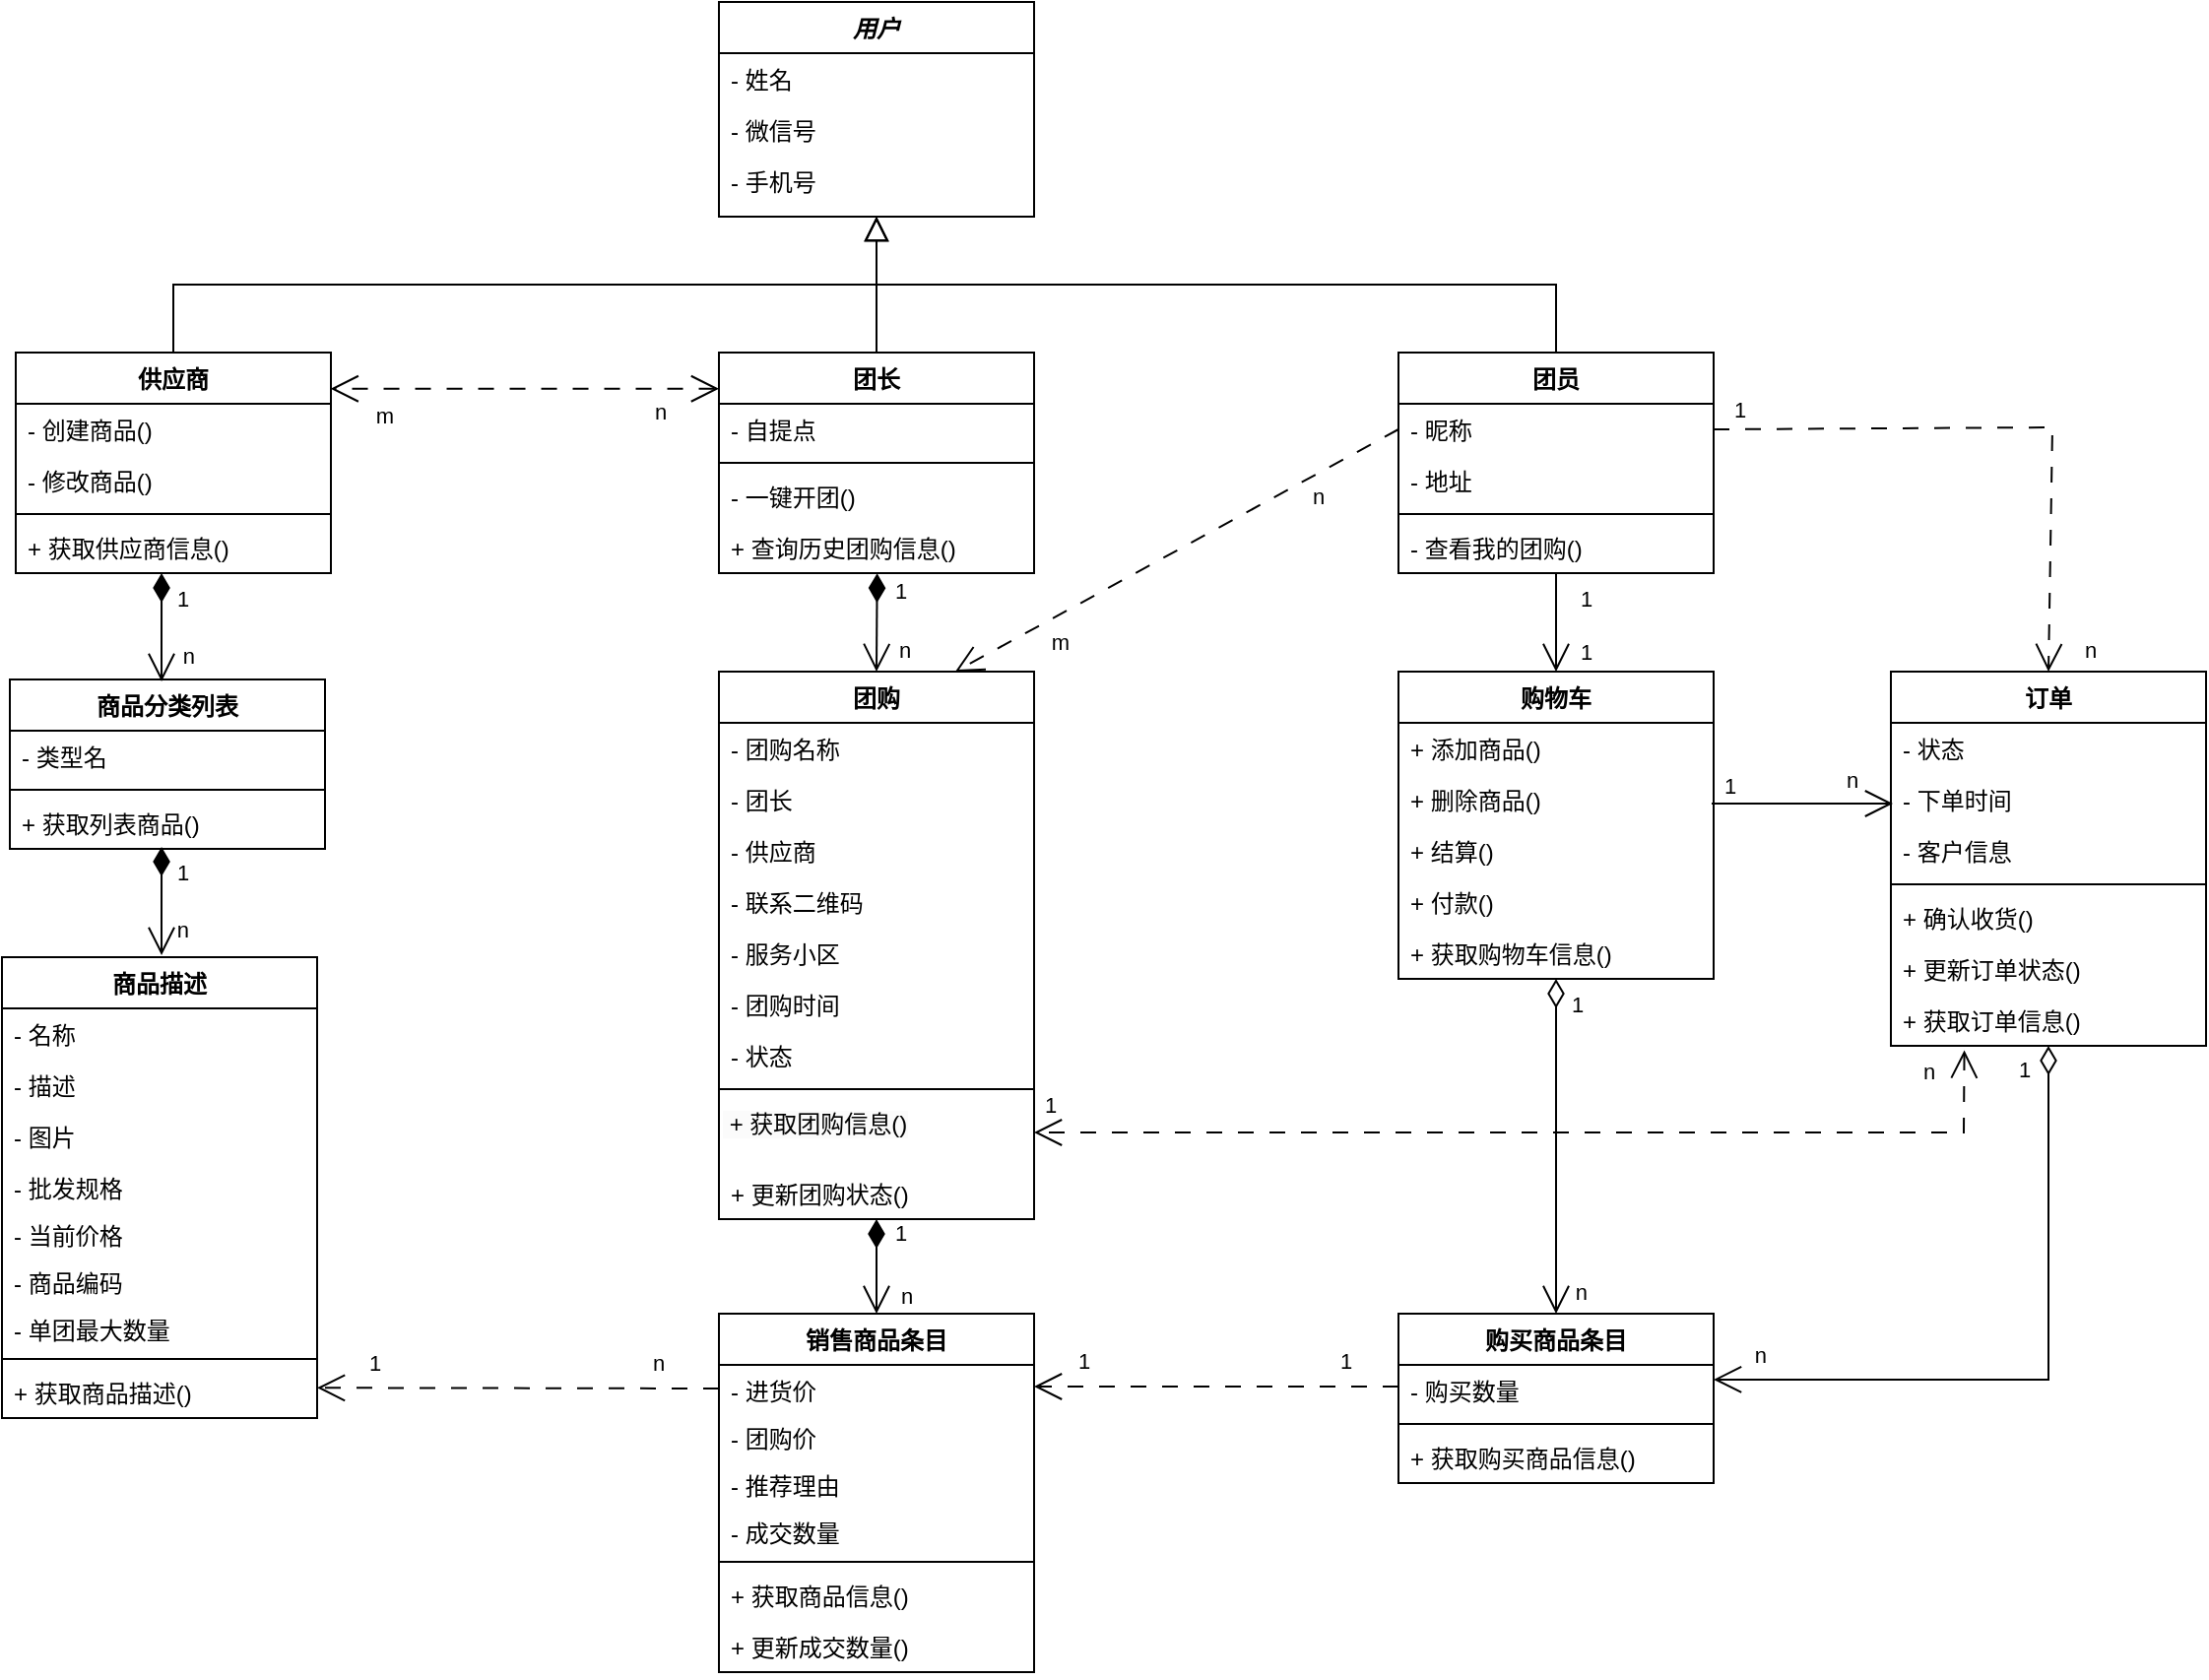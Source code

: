 <mxfile version="22.1.11" type="github">
  <diagram id="C5RBs43oDa-KdzZeNtuy" name="Page-1">
    <mxGraphModel dx="1398" dy="791" grid="0" gridSize="10" guides="1" tooltips="1" connect="1" arrows="1" fold="1" page="1" pageScale="1" pageWidth="1169" pageHeight="827" math="0" shadow="0">
      <root>
        <mxCell id="WIyWlLk6GJQsqaUBKTNV-0" />
        <mxCell id="WIyWlLk6GJQsqaUBKTNV-1" parent="WIyWlLk6GJQsqaUBKTNV-0" />
        <mxCell id="zkfFHV4jXpPFQw0GAbJ--0" value="用户" style="swimlane;fontStyle=3;align=center;verticalAlign=top;childLayout=stackLayout;horizontal=1;startSize=26;horizontalStack=0;resizeParent=1;resizeLast=0;collapsible=1;marginBottom=0;rounded=0;shadow=0;strokeWidth=1;" parent="WIyWlLk6GJQsqaUBKTNV-1" vertex="1">
          <mxGeometry x="389" y="3" width="160" height="109" as="geometry">
            <mxRectangle x="230" y="140" width="160" height="26" as="alternateBounds" />
          </mxGeometry>
        </mxCell>
        <mxCell id="ZqG9_hdLn2oX1TLIo7fi-7" value="- 姓名" style="text;strokeColor=none;fillColor=none;align=left;verticalAlign=top;spacingLeft=4;spacingRight=4;overflow=hidden;rotatable=0;points=[[0,0.5],[1,0.5]];portConstraint=eastwest;whiteSpace=wrap;html=1;" parent="zkfFHV4jXpPFQw0GAbJ--0" vertex="1">
          <mxGeometry y="26" width="160" height="26" as="geometry" />
        </mxCell>
        <mxCell id="ZqG9_hdLn2oX1TLIo7fi-8" value="- 微信号" style="text;strokeColor=none;fillColor=none;align=left;verticalAlign=top;spacingLeft=4;spacingRight=4;overflow=hidden;rotatable=0;points=[[0,0.5],[1,0.5]];portConstraint=eastwest;whiteSpace=wrap;html=1;" parent="zkfFHV4jXpPFQw0GAbJ--0" vertex="1">
          <mxGeometry y="52" width="160" height="26" as="geometry" />
        </mxCell>
        <mxCell id="ZqG9_hdLn2oX1TLIo7fi-10" value="- 手机号" style="text;strokeColor=none;fillColor=none;align=left;verticalAlign=top;spacingLeft=4;spacingRight=4;overflow=hidden;rotatable=0;points=[[0,0.5],[1,0.5]];portConstraint=eastwest;whiteSpace=wrap;html=1;" parent="zkfFHV4jXpPFQw0GAbJ--0" vertex="1">
          <mxGeometry y="78" width="160" height="26" as="geometry" />
        </mxCell>
        <mxCell id="zkfFHV4jXpPFQw0GAbJ--6" value="供应商" style="swimlane;fontStyle=1;align=center;verticalAlign=top;childLayout=stackLayout;horizontal=1;startSize=26;horizontalStack=0;resizeParent=1;resizeLast=0;collapsible=1;marginBottom=0;rounded=0;shadow=0;strokeWidth=1;" parent="WIyWlLk6GJQsqaUBKTNV-1" vertex="1">
          <mxGeometry x="32" y="181" width="160" height="112" as="geometry">
            <mxRectangle x="130" y="380" width="160" height="26" as="alternateBounds" />
          </mxGeometry>
        </mxCell>
        <mxCell id="zkfFHV4jXpPFQw0GAbJ--11" value="- 创建商品()" style="text;align=left;verticalAlign=top;spacingLeft=4;spacingRight=4;overflow=hidden;rotatable=0;points=[[0,0.5],[1,0.5]];portConstraint=eastwest;" parent="zkfFHV4jXpPFQw0GAbJ--6" vertex="1">
          <mxGeometry y="26" width="160" height="26" as="geometry" />
        </mxCell>
        <mxCell id="ZqG9_hdLn2oX1TLIo7fi-30" value="- 修改商品()" style="text;align=left;verticalAlign=top;spacingLeft=4;spacingRight=4;overflow=hidden;rotatable=0;points=[[0,0.5],[1,0.5]];portConstraint=eastwest;" parent="zkfFHV4jXpPFQw0GAbJ--6" vertex="1">
          <mxGeometry y="52" width="160" height="26" as="geometry" />
        </mxCell>
        <mxCell id="u3ZXoehW-5740c9NLuDd-1" value="" style="line;strokeWidth=1;fillColor=none;align=left;verticalAlign=middle;spacingTop=-1;spacingLeft=3;spacingRight=3;rotatable=0;labelPosition=right;points=[];portConstraint=eastwest;strokeColor=inherit;" vertex="1" parent="zkfFHV4jXpPFQw0GAbJ--6">
          <mxGeometry y="78" width="160" height="8" as="geometry" />
        </mxCell>
        <mxCell id="u3ZXoehW-5740c9NLuDd-0" value="+ 获取供应商信息()" style="text;strokeColor=none;fillColor=none;align=left;verticalAlign=top;spacingLeft=4;spacingRight=4;overflow=hidden;rotatable=0;points=[[0,0.5],[1,0.5]];portConstraint=eastwest;whiteSpace=wrap;html=1;" vertex="1" parent="zkfFHV4jXpPFQw0GAbJ--6">
          <mxGeometry y="86" width="160" height="26" as="geometry" />
        </mxCell>
        <mxCell id="zkfFHV4jXpPFQw0GAbJ--12" value="" style="endArrow=block;endSize=10;endFill=0;shadow=0;strokeWidth=1;rounded=0;edgeStyle=elbowEdgeStyle;elbow=vertical;" parent="WIyWlLk6GJQsqaUBKTNV-1" source="zkfFHV4jXpPFQw0GAbJ--6" target="zkfFHV4jXpPFQw0GAbJ--0" edge="1">
          <mxGeometry width="160" relative="1" as="geometry">
            <mxPoint x="112" y="79" as="sourcePoint" />
            <mxPoint x="112" y="79" as="targetPoint" />
          </mxGeometry>
        </mxCell>
        <mxCell id="zkfFHV4jXpPFQw0GAbJ--13" value="团长" style="swimlane;fontStyle=1;align=center;verticalAlign=top;childLayout=stackLayout;horizontal=1;startSize=26;horizontalStack=0;resizeParent=1;resizeLast=0;collapsible=1;marginBottom=0;rounded=0;shadow=0;strokeWidth=1;" parent="WIyWlLk6GJQsqaUBKTNV-1" vertex="1">
          <mxGeometry x="389" y="181" width="160" height="112" as="geometry">
            <mxRectangle x="340" y="380" width="170" height="26" as="alternateBounds" />
          </mxGeometry>
        </mxCell>
        <mxCell id="zkfFHV4jXpPFQw0GAbJ--14" value="- 自提点" style="text;align=left;verticalAlign=top;spacingLeft=4;spacingRight=4;overflow=hidden;rotatable=0;points=[[0,0.5],[1,0.5]];portConstraint=eastwest;" parent="zkfFHV4jXpPFQw0GAbJ--13" vertex="1">
          <mxGeometry y="26" width="160" height="26" as="geometry" />
        </mxCell>
        <mxCell id="zkfFHV4jXpPFQw0GAbJ--15" value="" style="line;html=1;strokeWidth=1;align=left;verticalAlign=middle;spacingTop=-1;spacingLeft=3;spacingRight=3;rotatable=0;labelPosition=right;points=[];portConstraint=eastwest;" parent="zkfFHV4jXpPFQw0GAbJ--13" vertex="1">
          <mxGeometry y="52" width="160" height="8" as="geometry" />
        </mxCell>
        <mxCell id="ZqG9_hdLn2oX1TLIo7fi-61" value="- 一键开团()" style="text;strokeColor=none;fillColor=none;align=left;verticalAlign=top;spacingLeft=4;spacingRight=4;overflow=hidden;rotatable=0;points=[[0,0.5],[1,0.5]];portConstraint=eastwest;whiteSpace=wrap;html=1;" parent="zkfFHV4jXpPFQw0GAbJ--13" vertex="1">
          <mxGeometry y="60" width="160" height="26" as="geometry" />
        </mxCell>
        <mxCell id="ZqG9_hdLn2oX1TLIo7fi-24" value="+ 查询历史团购信息()" style="text;strokeColor=none;fillColor=none;align=left;verticalAlign=top;spacingLeft=4;spacingRight=4;overflow=hidden;rotatable=0;points=[[0,0.5],[1,0.5]];portConstraint=eastwest;whiteSpace=wrap;html=1;" parent="zkfFHV4jXpPFQw0GAbJ--13" vertex="1">
          <mxGeometry y="86" width="160" height="26" as="geometry" />
        </mxCell>
        <mxCell id="zkfFHV4jXpPFQw0GAbJ--16" value="" style="endArrow=block;endSize=10;endFill=0;shadow=0;strokeWidth=1;rounded=0;edgeStyle=elbowEdgeStyle;elbow=vertical;" parent="WIyWlLk6GJQsqaUBKTNV-1" source="zkfFHV4jXpPFQw0GAbJ--13" target="zkfFHV4jXpPFQw0GAbJ--0" edge="1">
          <mxGeometry width="160" relative="1" as="geometry">
            <mxPoint x="122" y="249" as="sourcePoint" />
            <mxPoint x="222" y="147" as="targetPoint" />
          </mxGeometry>
        </mxCell>
        <mxCell id="ZqG9_hdLn2oX1TLIo7fi-1" value="团员" style="swimlane;fontStyle=1;align=center;verticalAlign=top;childLayout=stackLayout;horizontal=1;startSize=26;horizontalStack=0;resizeParent=1;resizeParentMax=0;resizeLast=0;collapsible=1;marginBottom=0;whiteSpace=wrap;html=1;" parent="WIyWlLk6GJQsqaUBKTNV-1" vertex="1">
          <mxGeometry x="734" y="181" width="160" height="112" as="geometry" />
        </mxCell>
        <mxCell id="ZqG9_hdLn2oX1TLIo7fi-9" value="- 昵称" style="text;strokeColor=none;fillColor=none;align=left;verticalAlign=top;spacingLeft=4;spacingRight=4;overflow=hidden;rotatable=0;points=[[0,0.5],[1,0.5]];portConstraint=eastwest;whiteSpace=wrap;html=1;" parent="ZqG9_hdLn2oX1TLIo7fi-1" vertex="1">
          <mxGeometry y="26" width="160" height="26" as="geometry" />
        </mxCell>
        <mxCell id="ZqG9_hdLn2oX1TLIo7fi-2" value="- 地址" style="text;strokeColor=none;fillColor=none;align=left;verticalAlign=top;spacingLeft=4;spacingRight=4;overflow=hidden;rotatable=0;points=[[0,0.5],[1,0.5]];portConstraint=eastwest;whiteSpace=wrap;html=1;" parent="ZqG9_hdLn2oX1TLIo7fi-1" vertex="1">
          <mxGeometry y="52" width="160" height="26" as="geometry" />
        </mxCell>
        <mxCell id="ZqG9_hdLn2oX1TLIo7fi-3" value="" style="line;strokeWidth=1;fillColor=none;align=left;verticalAlign=middle;spacingTop=-1;spacingLeft=3;spacingRight=3;rotatable=0;labelPosition=right;points=[];portConstraint=eastwest;strokeColor=inherit;" parent="ZqG9_hdLn2oX1TLIo7fi-1" vertex="1">
          <mxGeometry y="78" width="160" height="8" as="geometry" />
        </mxCell>
        <mxCell id="ZqG9_hdLn2oX1TLIo7fi-4" value="- 查看我的团购()" style="text;strokeColor=none;fillColor=none;align=left;verticalAlign=top;spacingLeft=4;spacingRight=4;overflow=hidden;rotatable=0;points=[[0,0.5],[1,0.5]];portConstraint=eastwest;whiteSpace=wrap;html=1;" parent="ZqG9_hdLn2oX1TLIo7fi-1" vertex="1">
          <mxGeometry y="86" width="160" height="26" as="geometry" />
        </mxCell>
        <mxCell id="ZqG9_hdLn2oX1TLIo7fi-6" value="" style="endArrow=block;endSize=10;endFill=0;shadow=0;strokeWidth=1;rounded=0;edgeStyle=elbowEdgeStyle;elbow=vertical;exitX=0.5;exitY=0;exitDx=0;exitDy=0;entryX=0.5;entryY=1;entryDx=0;entryDy=0;" parent="WIyWlLk6GJQsqaUBKTNV-1" source="ZqG9_hdLn2oX1TLIo7fi-1" target="zkfFHV4jXpPFQw0GAbJ--0" edge="1">
          <mxGeometry width="160" relative="1" as="geometry">
            <mxPoint x="550.08" y="235.57" as="sourcePoint" />
            <mxPoint x="321.72" y="130.61" as="targetPoint" />
          </mxGeometry>
        </mxCell>
        <mxCell id="ZqG9_hdLn2oX1TLIo7fi-11" value="团购" style="swimlane;fontStyle=1;align=center;verticalAlign=top;childLayout=stackLayout;horizontal=1;startSize=26;horizontalStack=0;resizeParent=1;resizeParentMax=0;resizeLast=0;collapsible=1;marginBottom=0;whiteSpace=wrap;html=1;" parent="WIyWlLk6GJQsqaUBKTNV-1" vertex="1">
          <mxGeometry x="389" y="343" width="160" height="278" as="geometry" />
        </mxCell>
        <mxCell id="ZqG9_hdLn2oX1TLIo7fi-12" value="- 团购名称" style="text;strokeColor=none;fillColor=none;align=left;verticalAlign=top;spacingLeft=4;spacingRight=4;overflow=hidden;rotatable=0;points=[[0,0.5],[1,0.5]];portConstraint=eastwest;whiteSpace=wrap;html=1;" parent="ZqG9_hdLn2oX1TLIo7fi-11" vertex="1">
          <mxGeometry y="26" width="160" height="26" as="geometry" />
        </mxCell>
        <mxCell id="u3ZXoehW-5740c9NLuDd-9" value="- 团长" style="text;strokeColor=none;fillColor=none;align=left;verticalAlign=top;spacingLeft=4;spacingRight=4;overflow=hidden;rotatable=0;points=[[0,0.5],[1,0.5]];portConstraint=eastwest;whiteSpace=wrap;html=1;" vertex="1" parent="ZqG9_hdLn2oX1TLIo7fi-11">
          <mxGeometry y="52" width="160" height="26" as="geometry" />
        </mxCell>
        <mxCell id="ZqG9_hdLn2oX1TLIo7fi-29" value="- 供应商" style="text;strokeColor=none;fillColor=none;align=left;verticalAlign=top;spacingLeft=4;spacingRight=4;overflow=hidden;rotatable=0;points=[[0,0.5],[1,0.5]];portConstraint=eastwest;whiteSpace=wrap;html=1;" parent="ZqG9_hdLn2oX1TLIo7fi-11" vertex="1">
          <mxGeometry y="78" width="160" height="26" as="geometry" />
        </mxCell>
        <mxCell id="ZqG9_hdLn2oX1TLIo7fi-32" value="- 联系二维码" style="text;strokeColor=none;fillColor=none;align=left;verticalAlign=top;spacingLeft=4;spacingRight=4;overflow=hidden;rotatable=0;points=[[0,0.5],[1,0.5]];portConstraint=eastwest;whiteSpace=wrap;html=1;" parent="ZqG9_hdLn2oX1TLIo7fi-11" vertex="1">
          <mxGeometry y="104" width="160" height="26" as="geometry" />
        </mxCell>
        <mxCell id="ZqG9_hdLn2oX1TLIo7fi-33" value="- 服务小区" style="text;strokeColor=none;fillColor=none;align=left;verticalAlign=top;spacingLeft=4;spacingRight=4;overflow=hidden;rotatable=0;points=[[0,0.5],[1,0.5]];portConstraint=eastwest;whiteSpace=wrap;html=1;" parent="ZqG9_hdLn2oX1TLIo7fi-11" vertex="1">
          <mxGeometry y="130" width="160" height="26" as="geometry" />
        </mxCell>
        <mxCell id="ZqG9_hdLn2oX1TLIo7fi-31" value="- 团购时间" style="text;strokeColor=none;fillColor=none;align=left;verticalAlign=top;spacingLeft=4;spacingRight=4;overflow=hidden;rotatable=0;points=[[0,0.5],[1,0.5]];portConstraint=eastwest;whiteSpace=wrap;html=1;" parent="ZqG9_hdLn2oX1TLIo7fi-11" vertex="1">
          <mxGeometry y="156" width="160" height="26" as="geometry" />
        </mxCell>
        <mxCell id="ZqG9_hdLn2oX1TLIo7fi-71" value="- 状态" style="text;strokeColor=none;fillColor=none;align=left;verticalAlign=top;spacingLeft=4;spacingRight=4;overflow=hidden;rotatable=0;points=[[0,0.5],[1,0.5]];portConstraint=eastwest;whiteSpace=wrap;html=1;" parent="ZqG9_hdLn2oX1TLIo7fi-11" vertex="1">
          <mxGeometry y="182" width="160" height="26" as="geometry" />
        </mxCell>
        <mxCell id="ZqG9_hdLn2oX1TLIo7fi-13" value="" style="line;strokeWidth=1;fillColor=none;align=left;verticalAlign=middle;spacingTop=-1;spacingLeft=3;spacingRight=3;rotatable=0;labelPosition=right;points=[];portConstraint=eastwest;strokeColor=inherit;" parent="ZqG9_hdLn2oX1TLIo7fi-11" vertex="1">
          <mxGeometry y="208" width="160" height="8" as="geometry" />
        </mxCell>
        <mxCell id="ZqG9_hdLn2oX1TLIo7fi-70" value="&lt;span style=&quot;color: rgb(0, 0, 0); font-family: Helvetica; font-size: 12px; font-style: normal; font-variant-ligatures: normal; font-variant-caps: normal; font-weight: 400; letter-spacing: normal; orphans: 2; text-align: left; text-indent: 0px; text-transform: none; widows: 2; word-spacing: 0px; -webkit-text-stroke-width: 0px; background-color: rgb(251, 251, 251); text-decoration-thickness: initial; text-decoration-style: initial; text-decoration-color: initial; float: none; display: inline !important;&quot;&gt;&amp;nbsp;+ 获取团购信息()&lt;/span&gt;" style="text;whiteSpace=wrap;html=1;" parent="ZqG9_hdLn2oX1TLIo7fi-11" vertex="1">
          <mxGeometry y="216" width="160" height="36" as="geometry" />
        </mxCell>
        <mxCell id="iJ1uwGycYrDZG_NOsIod-29" value="+ 更新团购状态()" style="text;strokeColor=none;fillColor=none;align=left;verticalAlign=top;spacingLeft=4;spacingRight=4;overflow=hidden;rotatable=0;points=[[0,0.5],[1,0.5]];portConstraint=eastwest;whiteSpace=wrap;html=1;" parent="ZqG9_hdLn2oX1TLIo7fi-11" vertex="1">
          <mxGeometry y="252" width="160" height="26" as="geometry" />
        </mxCell>
        <mxCell id="ZqG9_hdLn2oX1TLIo7fi-19" value="订单" style="swimlane;fontStyle=1;align=center;verticalAlign=top;childLayout=stackLayout;horizontal=1;startSize=26;horizontalStack=0;resizeParent=1;resizeParentMax=0;resizeLast=0;collapsible=1;marginBottom=0;whiteSpace=wrap;html=1;" parent="WIyWlLk6GJQsqaUBKTNV-1" vertex="1">
          <mxGeometry x="984" y="343" width="160" height="190" as="geometry" />
        </mxCell>
        <mxCell id="ZqG9_hdLn2oX1TLIo7fi-76" value="- 状态" style="text;strokeColor=none;fillColor=none;align=left;verticalAlign=top;spacingLeft=4;spacingRight=4;overflow=hidden;rotatable=0;points=[[0,0.5],[1,0.5]];portConstraint=eastwest;whiteSpace=wrap;html=1;" parent="ZqG9_hdLn2oX1TLIo7fi-19" vertex="1">
          <mxGeometry y="26" width="160" height="26" as="geometry" />
        </mxCell>
        <mxCell id="iJ1uwGycYrDZG_NOsIod-10" value="- 下单时间" style="text;strokeColor=none;fillColor=none;align=left;verticalAlign=top;spacingLeft=4;spacingRight=4;overflow=hidden;rotatable=0;points=[[0,0.5],[1,0.5]];portConstraint=eastwest;whiteSpace=wrap;html=1;" parent="ZqG9_hdLn2oX1TLIo7fi-19" vertex="1">
          <mxGeometry y="52" width="160" height="26" as="geometry" />
        </mxCell>
        <mxCell id="iJ1uwGycYrDZG_NOsIod-20" value="" style="endArrow=open;endFill=1;endSize=12;html=1;rounded=0;" parent="ZqG9_hdLn2oX1TLIo7fi-19" edge="1">
          <mxGeometry width="160" relative="1" as="geometry">
            <mxPoint x="-91" y="67" as="sourcePoint" />
            <mxPoint x="1" y="67" as="targetPoint" />
          </mxGeometry>
        </mxCell>
        <mxCell id="iJ1uwGycYrDZG_NOsIod-21" value="1" style="edgeLabel;html=1;align=center;verticalAlign=middle;resizable=0;points=[];" parent="iJ1uwGycYrDZG_NOsIod-20" vertex="1" connectable="0">
          <mxGeometry x="0.478" y="4" relative="1" as="geometry">
            <mxPoint x="-59" y="-5" as="offset" />
          </mxGeometry>
        </mxCell>
        <mxCell id="iJ1uwGycYrDZG_NOsIod-24" value="n" style="edgeLabel;html=1;align=center;verticalAlign=middle;resizable=0;points=[];" parent="iJ1uwGycYrDZG_NOsIod-20" vertex="1" connectable="0">
          <mxGeometry x="-0.337" relative="1" as="geometry">
            <mxPoint x="40" y="-12" as="offset" />
          </mxGeometry>
        </mxCell>
        <mxCell id="u3ZXoehW-5740c9NLuDd-6" value="- 客户信息" style="text;strokeColor=none;fillColor=none;align=left;verticalAlign=top;spacingLeft=4;spacingRight=4;overflow=hidden;rotatable=0;points=[[0,0.5],[1,0.5]];portConstraint=eastwest;whiteSpace=wrap;html=1;" vertex="1" parent="ZqG9_hdLn2oX1TLIo7fi-19">
          <mxGeometry y="78" width="160" height="26" as="geometry" />
        </mxCell>
        <mxCell id="ZqG9_hdLn2oX1TLIo7fi-92" value="" style="line;strokeWidth=1;fillColor=none;align=left;verticalAlign=middle;spacingTop=-1;spacingLeft=3;spacingRight=3;rotatable=0;labelPosition=right;points=[];portConstraint=eastwest;strokeColor=inherit;" parent="ZqG9_hdLn2oX1TLIo7fi-19" vertex="1">
          <mxGeometry y="104" width="160" height="8" as="geometry" />
        </mxCell>
        <mxCell id="iJ1uwGycYrDZG_NOsIod-25" value="+ 确认收货()" style="text;strokeColor=none;fillColor=none;align=left;verticalAlign=top;spacingLeft=4;spacingRight=4;overflow=hidden;rotatable=0;points=[[0,0.5],[1,0.5]];portConstraint=eastwest;whiteSpace=wrap;html=1;" parent="ZqG9_hdLn2oX1TLIo7fi-19" vertex="1">
          <mxGeometry y="112" width="160" height="26" as="geometry" />
        </mxCell>
        <mxCell id="u3ZXoehW-5740c9NLuDd-13" value="+ 更新订单状态()" style="text;strokeColor=none;fillColor=none;align=left;verticalAlign=top;spacingLeft=4;spacingRight=4;overflow=hidden;rotatable=0;points=[[0,0.5],[1,0.5]];portConstraint=eastwest;whiteSpace=wrap;html=1;" vertex="1" parent="ZqG9_hdLn2oX1TLIo7fi-19">
          <mxGeometry y="138" width="160" height="26" as="geometry" />
        </mxCell>
        <mxCell id="ZqG9_hdLn2oX1TLIo7fi-93" value="+ 获取订单信息()" style="text;strokeColor=none;fillColor=none;align=left;verticalAlign=top;spacingLeft=4;spacingRight=4;overflow=hidden;rotatable=0;points=[[0,0.5],[1,0.5]];portConstraint=eastwest;whiteSpace=wrap;html=1;" parent="ZqG9_hdLn2oX1TLIo7fi-19" vertex="1">
          <mxGeometry y="164" width="160" height="26" as="geometry" />
        </mxCell>
        <mxCell id="ZqG9_hdLn2oX1TLIo7fi-25" value="商品描述" style="swimlane;fontStyle=1;align=center;verticalAlign=top;childLayout=stackLayout;horizontal=1;startSize=26;horizontalStack=0;resizeParent=1;resizeParentMax=0;resizeLast=0;collapsible=1;marginBottom=0;whiteSpace=wrap;html=1;" parent="WIyWlLk6GJQsqaUBKTNV-1" vertex="1">
          <mxGeometry x="25" y="488" width="160" height="234" as="geometry" />
        </mxCell>
        <mxCell id="ZqG9_hdLn2oX1TLIo7fi-26" value="- 名称" style="text;strokeColor=none;fillColor=none;align=left;verticalAlign=top;spacingLeft=4;spacingRight=4;overflow=hidden;rotatable=0;points=[[0,0.5],[1,0.5]];portConstraint=eastwest;whiteSpace=wrap;html=1;" parent="ZqG9_hdLn2oX1TLIo7fi-25" vertex="1">
          <mxGeometry y="26" width="160" height="26" as="geometry" />
        </mxCell>
        <mxCell id="ZqG9_hdLn2oX1TLIo7fi-48" value="- 描述" style="text;strokeColor=none;fillColor=none;align=left;verticalAlign=top;spacingLeft=4;spacingRight=4;overflow=hidden;rotatable=0;points=[[0,0.5],[1,0.5]];portConstraint=eastwest;whiteSpace=wrap;html=1;" parent="ZqG9_hdLn2oX1TLIo7fi-25" vertex="1">
          <mxGeometry y="52" width="160" height="26" as="geometry" />
        </mxCell>
        <mxCell id="ZqG9_hdLn2oX1TLIo7fi-49" value="- 图片" style="text;strokeColor=none;fillColor=none;align=left;verticalAlign=top;spacingLeft=4;spacingRight=4;overflow=hidden;rotatable=0;points=[[0,0.5],[1,0.5]];portConstraint=eastwest;whiteSpace=wrap;html=1;" parent="ZqG9_hdLn2oX1TLIo7fi-25" vertex="1">
          <mxGeometry y="78" width="160" height="26" as="geometry" />
        </mxCell>
        <mxCell id="ZqG9_hdLn2oX1TLIo7fi-50" value="- 批发规格" style="text;strokeColor=none;fillColor=none;align=left;verticalAlign=top;spacingLeft=4;spacingRight=4;overflow=hidden;rotatable=0;points=[[0,0.5],[1,0.5]];portConstraint=eastwest;whiteSpace=wrap;html=1;" parent="ZqG9_hdLn2oX1TLIo7fi-25" vertex="1">
          <mxGeometry y="104" width="160" height="24" as="geometry" />
        </mxCell>
        <mxCell id="ZqG9_hdLn2oX1TLIo7fi-59" value="- 当前价格" style="text;strokeColor=none;fillColor=none;align=left;verticalAlign=top;spacingLeft=4;spacingRight=4;overflow=hidden;rotatable=0;points=[[0,0.5],[1,0.5]];portConstraint=eastwest;whiteSpace=wrap;html=1;" parent="ZqG9_hdLn2oX1TLIo7fi-25" vertex="1">
          <mxGeometry y="128" width="160" height="24" as="geometry" />
        </mxCell>
        <mxCell id="ZqG9_hdLn2oX1TLIo7fi-60" value="- 商品编码" style="text;strokeColor=none;fillColor=none;align=left;verticalAlign=top;spacingLeft=4;spacingRight=4;overflow=hidden;rotatable=0;points=[[0,0.5],[1,0.5]];portConstraint=eastwest;whiteSpace=wrap;html=1;" parent="ZqG9_hdLn2oX1TLIo7fi-25" vertex="1">
          <mxGeometry y="152" width="160" height="24" as="geometry" />
        </mxCell>
        <mxCell id="ZqG9_hdLn2oX1TLIo7fi-75" value="- 单团最大数量" style="text;strokeColor=none;fillColor=none;align=left;verticalAlign=top;spacingLeft=4;spacingRight=4;overflow=hidden;rotatable=0;points=[[0,0.5],[1,0.5]];portConstraint=eastwest;whiteSpace=wrap;html=1;" parent="ZqG9_hdLn2oX1TLIo7fi-25" vertex="1">
          <mxGeometry y="176" width="160" height="24" as="geometry" />
        </mxCell>
        <mxCell id="ZqG9_hdLn2oX1TLIo7fi-27" value="" style="line;strokeWidth=1;fillColor=none;align=left;verticalAlign=middle;spacingTop=-1;spacingLeft=3;spacingRight=3;rotatable=0;labelPosition=right;points=[];portConstraint=eastwest;strokeColor=inherit;" parent="ZqG9_hdLn2oX1TLIo7fi-25" vertex="1">
          <mxGeometry y="200" width="160" height="8" as="geometry" />
        </mxCell>
        <mxCell id="ZqG9_hdLn2oX1TLIo7fi-28" value="+ 获取商品描述()" style="text;strokeColor=none;fillColor=none;align=left;verticalAlign=top;spacingLeft=4;spacingRight=4;overflow=hidden;rotatable=0;points=[[0,0.5],[1,0.5]];portConstraint=eastwest;whiteSpace=wrap;html=1;" parent="ZqG9_hdLn2oX1TLIo7fi-25" vertex="1">
          <mxGeometry y="208" width="160" height="26" as="geometry" />
        </mxCell>
        <mxCell id="ZqG9_hdLn2oX1TLIo7fi-35" value="" style="endArrow=open;endFill=1;endSize=12;html=1;rounded=0;entryX=0.5;entryY=0;entryDx=0;entryDy=0;exitX=0.502;exitY=1.004;exitDx=0;exitDy=0;exitPerimeter=0;startArrow=diamondThin;startFill=1;startSize=12;" parent="WIyWlLk6GJQsqaUBKTNV-1" source="ZqG9_hdLn2oX1TLIo7fi-24" target="ZqG9_hdLn2oX1TLIo7fi-11" edge="1">
          <mxGeometry width="160" relative="1" as="geometry">
            <mxPoint x="473" y="318" as="sourcePoint" />
            <mxPoint x="440" y="449" as="targetPoint" />
          </mxGeometry>
        </mxCell>
        <mxCell id="ZqG9_hdLn2oX1TLIo7fi-36" value="1" style="edgeLabel;html=1;align=center;verticalAlign=middle;resizable=0;points=[];" parent="ZqG9_hdLn2oX1TLIo7fi-35" vertex="1" connectable="0">
          <mxGeometry x="-0.545" relative="1" as="geometry">
            <mxPoint x="12" y="-3" as="offset" />
          </mxGeometry>
        </mxCell>
        <mxCell id="ZqG9_hdLn2oX1TLIo7fi-37" value="n" style="edgeLabel;html=1;align=center;verticalAlign=middle;resizable=0;points=[];" parent="ZqG9_hdLn2oX1TLIo7fi-35" vertex="1" connectable="0">
          <mxGeometry x="0.478" y="3" relative="1" as="geometry">
            <mxPoint x="11" y="2" as="offset" />
          </mxGeometry>
        </mxCell>
        <mxCell id="ZqG9_hdLn2oX1TLIo7fi-38" value="" style="endArrow=open;endFill=1;endSize=12;html=1;rounded=0;exitX=0;exitY=0.5;exitDx=0;exitDy=0;entryX=0.997;entryY=0.448;entryDx=0;entryDy=0;entryPerimeter=0;dashed=1;dashPattern=8 8;" parent="WIyWlLk6GJQsqaUBKTNV-1" edge="1" source="ZqG9_hdLn2oX1TLIo7fi-119">
          <mxGeometry width="160" relative="1" as="geometry">
            <mxPoint x="387.8" y="705.0" as="sourcePoint" />
            <mxPoint x="185.0" y="706.624" as="targetPoint" />
          </mxGeometry>
        </mxCell>
        <mxCell id="ZqG9_hdLn2oX1TLIo7fi-41" value="n" style="edgeLabel;html=1;align=center;verticalAlign=middle;resizable=0;points=[];" parent="ZqG9_hdLn2oX1TLIo7fi-38" vertex="1" connectable="0">
          <mxGeometry x="-0.669" y="2" relative="1" as="geometry">
            <mxPoint x="3" y="-15" as="offset" />
          </mxGeometry>
        </mxCell>
        <mxCell id="ZqG9_hdLn2oX1TLIo7fi-42" value="1" style="edgeLabel;html=1;align=center;verticalAlign=middle;resizable=0;points=[];" parent="ZqG9_hdLn2oX1TLIo7fi-38" vertex="1" connectable="0">
          <mxGeometry x="0.53" y="2" relative="1" as="geometry">
            <mxPoint x="-19" y="-15" as="offset" />
          </mxGeometry>
        </mxCell>
        <mxCell id="ZqG9_hdLn2oX1TLIo7fi-44" value="商品分类列表" style="swimlane;fontStyle=1;align=center;verticalAlign=top;childLayout=stackLayout;horizontal=1;startSize=26;horizontalStack=0;resizeParent=1;resizeParentMax=0;resizeLast=0;collapsible=1;marginBottom=0;whiteSpace=wrap;html=1;" parent="WIyWlLk6GJQsqaUBKTNV-1" vertex="1">
          <mxGeometry x="29" y="347" width="160" height="86" as="geometry" />
        </mxCell>
        <mxCell id="ZqG9_hdLn2oX1TLIo7fi-45" value="- 类型名" style="text;strokeColor=none;fillColor=none;align=left;verticalAlign=top;spacingLeft=4;spacingRight=4;overflow=hidden;rotatable=0;points=[[0,0.5],[1,0.5]];portConstraint=eastwest;whiteSpace=wrap;html=1;" parent="ZqG9_hdLn2oX1TLIo7fi-44" vertex="1">
          <mxGeometry y="26" width="160" height="26" as="geometry" />
        </mxCell>
        <mxCell id="ZqG9_hdLn2oX1TLIo7fi-46" value="" style="line;strokeWidth=1;fillColor=none;align=left;verticalAlign=middle;spacingTop=-1;spacingLeft=3;spacingRight=3;rotatable=0;labelPosition=right;points=[];portConstraint=eastwest;strokeColor=inherit;" parent="ZqG9_hdLn2oX1TLIo7fi-44" vertex="1">
          <mxGeometry y="52" width="160" height="8" as="geometry" />
        </mxCell>
        <mxCell id="ZqG9_hdLn2oX1TLIo7fi-47" value="+ 获取列表商品()" style="text;strokeColor=none;fillColor=none;align=left;verticalAlign=top;spacingLeft=4;spacingRight=4;overflow=hidden;rotatable=0;points=[[0,0.5],[1,0.5]];portConstraint=eastwest;whiteSpace=wrap;html=1;" parent="ZqG9_hdLn2oX1TLIo7fi-44" vertex="1">
          <mxGeometry y="60" width="160" height="26" as="geometry" />
        </mxCell>
        <mxCell id="ZqG9_hdLn2oX1TLIo7fi-63" value="" style="endArrow=open;endFill=0;endSize=12;html=1;rounded=0;startArrow=open;startFill=0;startSize=12;entryX=1;entryY=0.5;entryDx=0;entryDy=0;exitX=0.233;exitY=1.087;exitDx=0;exitDy=0;exitPerimeter=0;dashed=1;dashPattern=8 8;" parent="WIyWlLk6GJQsqaUBKTNV-1" source="ZqG9_hdLn2oX1TLIo7fi-93" edge="1" target="ZqG9_hdLn2oX1TLIo7fi-70">
          <mxGeometry width="160" relative="1" as="geometry">
            <mxPoint x="1116.96" y="366.0" as="sourcePoint" />
            <mxPoint x="549" y="583.9" as="targetPoint" />
            <Array as="points">
              <mxPoint x="1021" y="577" />
            </Array>
          </mxGeometry>
        </mxCell>
        <mxCell id="ZqG9_hdLn2oX1TLIo7fi-64" value="n" style="edgeLabel;html=1;align=center;verticalAlign=middle;resizable=0;points=[];" parent="ZqG9_hdLn2oX1TLIo7fi-63" vertex="1" connectable="0">
          <mxGeometry x="-0.669" y="2" relative="1" as="geometry">
            <mxPoint x="25" y="-33" as="offset" />
          </mxGeometry>
        </mxCell>
        <mxCell id="ZqG9_hdLn2oX1TLIo7fi-65" value="1" style="edgeLabel;html=1;align=center;verticalAlign=middle;resizable=0;points=[];" parent="ZqG9_hdLn2oX1TLIo7fi-63" vertex="1" connectable="0">
          <mxGeometry x="0.53" y="2" relative="1" as="geometry">
            <mxPoint x="-113" y="-16" as="offset" />
          </mxGeometry>
        </mxCell>
        <mxCell id="ZqG9_hdLn2oX1TLIo7fi-66" value="" style="endArrow=open;endFill=1;endSize=12;html=1;rounded=0;entryX=0.5;entryY=0;entryDx=0;entryDy=0;exitX=0.5;exitY=1;exitDx=0;exitDy=0;" parent="WIyWlLk6GJQsqaUBKTNV-1" source="ZqG9_hdLn2oX1TLIo7fi-1" target="ZqG9_hdLn2oX1TLIo7fi-99" edge="1">
          <mxGeometry width="160" relative="1" as="geometry">
            <mxPoint x="814.16" y="319.156" as="sourcePoint" />
            <mxPoint x="958" y="431" as="targetPoint" />
          </mxGeometry>
        </mxCell>
        <mxCell id="ZqG9_hdLn2oX1TLIo7fi-67" value="1" style="edgeLabel;html=1;align=center;verticalAlign=middle;resizable=0;points=[];" parent="ZqG9_hdLn2oX1TLIo7fi-66" vertex="1" connectable="0">
          <mxGeometry x="-0.545" relative="1" as="geometry">
            <mxPoint x="15" y="1" as="offset" />
          </mxGeometry>
        </mxCell>
        <mxCell id="ZqG9_hdLn2oX1TLIo7fi-68" value="1" style="edgeLabel;html=1;align=center;verticalAlign=middle;resizable=0;points=[];" parent="ZqG9_hdLn2oX1TLIo7fi-66" vertex="1" connectable="0">
          <mxGeometry x="0.478" y="3" relative="1" as="geometry">
            <mxPoint x="12" y="3" as="offset" />
          </mxGeometry>
        </mxCell>
        <mxCell id="ZqG9_hdLn2oX1TLIo7fi-72" value="" style="endArrow=open;endFill=1;endSize=12;html=1;rounded=0;entryX=0.75;entryY=0;entryDx=0;entryDy=0;exitX=0;exitY=0.5;exitDx=0;exitDy=0;dashed=1;dashPattern=8 8;" parent="WIyWlLk6GJQsqaUBKTNV-1" source="ZqG9_hdLn2oX1TLIo7fi-9" target="ZqG9_hdLn2oX1TLIo7fi-11" edge="1">
          <mxGeometry width="160" relative="1" as="geometry">
            <mxPoint x="479" y="358" as="sourcePoint" />
            <mxPoint x="479" y="465" as="targetPoint" />
          </mxGeometry>
        </mxCell>
        <mxCell id="ZqG9_hdLn2oX1TLIo7fi-73" value="n" style="edgeLabel;html=1;align=center;verticalAlign=middle;resizable=0;points=[];" parent="ZqG9_hdLn2oX1TLIo7fi-72" vertex="1" connectable="0">
          <mxGeometry x="-0.545" relative="1" as="geometry">
            <mxPoint x="10" y="6" as="offset" />
          </mxGeometry>
        </mxCell>
        <mxCell id="ZqG9_hdLn2oX1TLIo7fi-74" value="m" style="edgeLabel;html=1;align=center;verticalAlign=middle;resizable=0;points=[];" parent="ZqG9_hdLn2oX1TLIo7fi-72" vertex="1" connectable="0">
          <mxGeometry x="0.478" y="3" relative="1" as="geometry">
            <mxPoint x="-7" y="14" as="offset" />
          </mxGeometry>
        </mxCell>
        <mxCell id="ZqG9_hdLn2oX1TLIo7fi-89" value="" style="endArrow=open;html=1;endSize=12;startArrow=diamondThin;startSize=12;startFill=1;edgeStyle=orthogonalEdgeStyle;rounded=0;exitX=0.479;exitY=1.055;exitDx=0;exitDy=0;exitPerimeter=0;" parent="WIyWlLk6GJQsqaUBKTNV-1" edge="1">
          <mxGeometry relative="1" as="geometry">
            <mxPoint x="106.03" y="293" as="sourcePoint" />
            <mxPoint x="106.03" y="348" as="targetPoint" />
            <Array as="points">
              <mxPoint x="106.03" y="334" />
              <mxPoint x="106.03" y="334" />
            </Array>
          </mxGeometry>
        </mxCell>
        <mxCell id="ZqG9_hdLn2oX1TLIo7fi-90" value="1" style="edgeLabel;resizable=0;html=1;align=left;verticalAlign=top;" parent="ZqG9_hdLn2oX1TLIo7fi-89" connectable="0" vertex="1">
          <mxGeometry x="-1" relative="1" as="geometry">
            <mxPoint x="6" as="offset" />
          </mxGeometry>
        </mxCell>
        <mxCell id="ZqG9_hdLn2oX1TLIo7fi-91" value="n" style="edgeLabel;resizable=0;html=1;align=right;verticalAlign=top;" parent="ZqG9_hdLn2oX1TLIo7fi-89" connectable="0" vertex="1">
          <mxGeometry x="1" relative="1" as="geometry">
            <mxPoint x="17" y="-26" as="offset" />
          </mxGeometry>
        </mxCell>
        <mxCell id="ZqG9_hdLn2oX1TLIo7fi-96" value="" style="endArrow=open;endFill=1;endSize=12;html=1;rounded=0;entryX=0.999;entryY=0.164;entryDx=0;entryDy=0;entryPerimeter=0;exitX=0;exitY=0.164;exitDx=0;exitDy=0;exitPerimeter=0;dashed=1;dashPattern=8 8;startArrow=open;startFill=0;startSize=12;" parent="WIyWlLk6GJQsqaUBKTNV-1" source="zkfFHV4jXpPFQw0GAbJ--13" target="zkfFHV4jXpPFQw0GAbJ--6" edge="1">
          <mxGeometry width="160" relative="1" as="geometry">
            <mxPoint x="389" y="195" as="sourcePoint" />
            <mxPoint x="519" y="465" as="targetPoint" />
          </mxGeometry>
        </mxCell>
        <mxCell id="ZqG9_hdLn2oX1TLIo7fi-97" value="n" style="edgeLabel;html=1;align=center;verticalAlign=middle;resizable=0;points=[];" parent="ZqG9_hdLn2oX1TLIo7fi-96" vertex="1" connectable="0">
          <mxGeometry x="-0.545" relative="1" as="geometry">
            <mxPoint x="15" y="11" as="offset" />
          </mxGeometry>
        </mxCell>
        <mxCell id="ZqG9_hdLn2oX1TLIo7fi-98" value="m" style="edgeLabel;html=1;align=center;verticalAlign=middle;resizable=0;points=[];" parent="ZqG9_hdLn2oX1TLIo7fi-96" vertex="1" connectable="0">
          <mxGeometry x="0.478" y="3" relative="1" as="geometry">
            <mxPoint x="-25" y="10" as="offset" />
          </mxGeometry>
        </mxCell>
        <mxCell id="ZqG9_hdLn2oX1TLIo7fi-99" value="购物车" style="swimlane;fontStyle=1;align=center;verticalAlign=top;childLayout=stackLayout;horizontal=1;startSize=26;horizontalStack=0;resizeParent=1;resizeParentMax=0;resizeLast=0;collapsible=1;marginBottom=0;whiteSpace=wrap;html=1;" parent="WIyWlLk6GJQsqaUBKTNV-1" vertex="1">
          <mxGeometry x="734" y="343" width="160" height="156" as="geometry" />
        </mxCell>
        <mxCell id="ZqG9_hdLn2oX1TLIo7fi-102" value="+ 添加商品()" style="text;strokeColor=none;fillColor=none;align=left;verticalAlign=top;spacingLeft=4;spacingRight=4;overflow=hidden;rotatable=0;points=[[0,0.5],[1,0.5]];portConstraint=eastwest;whiteSpace=wrap;html=1;" parent="ZqG9_hdLn2oX1TLIo7fi-99" vertex="1">
          <mxGeometry y="26" width="160" height="26" as="geometry" />
        </mxCell>
        <mxCell id="iJ1uwGycYrDZG_NOsIod-8" value="+ 删除商品()" style="text;strokeColor=none;fillColor=none;align=left;verticalAlign=top;spacingLeft=4;spacingRight=4;overflow=hidden;rotatable=0;points=[[0,0.5],[1,0.5]];portConstraint=eastwest;whiteSpace=wrap;html=1;" parent="ZqG9_hdLn2oX1TLIo7fi-99" vertex="1">
          <mxGeometry y="52" width="160" height="26" as="geometry" />
        </mxCell>
        <mxCell id="iJ1uwGycYrDZG_NOsIod-3" value="+ 结算()" style="text;strokeColor=none;fillColor=none;align=left;verticalAlign=top;spacingLeft=4;spacingRight=4;overflow=hidden;rotatable=0;points=[[0,0.5],[1,0.5]];portConstraint=eastwest;whiteSpace=wrap;html=1;" parent="ZqG9_hdLn2oX1TLIo7fi-99" vertex="1">
          <mxGeometry y="78" width="160" height="26" as="geometry" />
        </mxCell>
        <mxCell id="iJ1uwGycYrDZG_NOsIod-2" value="+ 付款()" style="text;strokeColor=none;fillColor=none;align=left;verticalAlign=top;spacingLeft=4;spacingRight=4;overflow=hidden;rotatable=0;points=[[0,0.5],[1,0.5]];portConstraint=eastwest;whiteSpace=wrap;html=1;" parent="ZqG9_hdLn2oX1TLIo7fi-99" vertex="1">
          <mxGeometry y="104" width="160" height="26" as="geometry" />
        </mxCell>
        <mxCell id="u3ZXoehW-5740c9NLuDd-4" value="+ 获取购物车信息()" style="text;strokeColor=none;fillColor=none;align=left;verticalAlign=top;spacingLeft=4;spacingRight=4;overflow=hidden;rotatable=0;points=[[0,0.5],[1,0.5]];portConstraint=eastwest;whiteSpace=wrap;html=1;" vertex="1" parent="ZqG9_hdLn2oX1TLIo7fi-99">
          <mxGeometry y="130" width="160" height="26" as="geometry" />
        </mxCell>
        <mxCell id="ZqG9_hdLn2oX1TLIo7fi-105" value="" style="endArrow=open;html=1;endSize=12;startArrow=diamondThin;startSize=12;startFill=1;edgeStyle=orthogonalEdgeStyle;rounded=0;exitX=0.479;exitY=1.055;exitDx=0;exitDy=0;exitPerimeter=0;" parent="WIyWlLk6GJQsqaUBKTNV-1" edge="1">
          <mxGeometry relative="1" as="geometry">
            <mxPoint x="106.03" y="432" as="sourcePoint" />
            <mxPoint x="106.03" y="487" as="targetPoint" />
            <Array as="points">
              <mxPoint x="106.03" y="473" />
              <mxPoint x="106.03" y="473" />
            </Array>
          </mxGeometry>
        </mxCell>
        <mxCell id="ZqG9_hdLn2oX1TLIo7fi-106" value="1" style="edgeLabel;resizable=0;html=1;align=left;verticalAlign=top;" parent="ZqG9_hdLn2oX1TLIo7fi-105" connectable="0" vertex="1">
          <mxGeometry x="-1" relative="1" as="geometry">
            <mxPoint x="6" as="offset" />
          </mxGeometry>
        </mxCell>
        <mxCell id="ZqG9_hdLn2oX1TLIo7fi-107" value="n" style="edgeLabel;resizable=0;html=1;align=right;verticalAlign=top;" parent="ZqG9_hdLn2oX1TLIo7fi-105" connectable="0" vertex="1">
          <mxGeometry x="1" relative="1" as="geometry">
            <mxPoint x="14" y="-26" as="offset" />
          </mxGeometry>
        </mxCell>
        <mxCell id="ZqG9_hdLn2oX1TLIo7fi-108" value="销售商品条目" style="swimlane;fontStyle=1;align=center;verticalAlign=top;childLayout=stackLayout;horizontal=1;startSize=26;horizontalStack=0;resizeParent=1;resizeParentMax=0;resizeLast=0;collapsible=1;marginBottom=0;whiteSpace=wrap;html=1;" parent="WIyWlLk6GJQsqaUBKTNV-1" vertex="1">
          <mxGeometry x="389" y="669" width="160" height="182" as="geometry" />
        </mxCell>
        <mxCell id="ZqG9_hdLn2oX1TLIo7fi-119" value="- 进货价&lt;br&gt;" style="text;strokeColor=none;fillColor=none;align=left;verticalAlign=top;spacingLeft=4;spacingRight=4;overflow=hidden;rotatable=0;points=[[0,0.5],[1,0.5]];portConstraint=eastwest;whiteSpace=wrap;html=1;" parent="ZqG9_hdLn2oX1TLIo7fi-108" vertex="1">
          <mxGeometry y="26" width="160" height="24" as="geometry" />
        </mxCell>
        <mxCell id="ZqG9_hdLn2oX1TLIo7fi-121" value="- 团购价" style="text;strokeColor=none;fillColor=none;align=left;verticalAlign=top;spacingLeft=4;spacingRight=4;overflow=hidden;rotatable=0;points=[[0,0.5],[1,0.5]];portConstraint=eastwest;whiteSpace=wrap;html=1;" parent="ZqG9_hdLn2oX1TLIo7fi-108" vertex="1">
          <mxGeometry y="50" width="160" height="24" as="geometry" />
        </mxCell>
        <mxCell id="iJ1uwGycYrDZG_NOsIod-9" value="- 推荐理由" style="text;strokeColor=none;fillColor=none;align=left;verticalAlign=top;spacingLeft=4;spacingRight=4;overflow=hidden;rotatable=0;points=[[0,0.5],[1,0.5]];portConstraint=eastwest;whiteSpace=wrap;html=1;" parent="ZqG9_hdLn2oX1TLIo7fi-108" vertex="1">
          <mxGeometry y="74" width="160" height="24" as="geometry" />
        </mxCell>
        <mxCell id="iJ1uwGycYrDZG_NOsIod-0" value="- 成交数量" style="text;strokeColor=none;fillColor=none;align=left;verticalAlign=top;spacingLeft=4;spacingRight=4;overflow=hidden;rotatable=0;points=[[0,0.5],[1,0.5]];portConstraint=eastwest;whiteSpace=wrap;html=1;" parent="ZqG9_hdLn2oX1TLIo7fi-108" vertex="1">
          <mxGeometry y="98" width="160" height="24" as="geometry" />
        </mxCell>
        <mxCell id="ZqG9_hdLn2oX1TLIo7fi-120" value="" style="line;strokeWidth=1;fillColor=none;align=left;verticalAlign=middle;spacingTop=-1;spacingLeft=3;spacingRight=3;rotatable=0;labelPosition=right;points=[];portConstraint=eastwest;strokeColor=inherit;" parent="ZqG9_hdLn2oX1TLIo7fi-108" vertex="1">
          <mxGeometry y="122" width="160" height="8" as="geometry" />
        </mxCell>
        <mxCell id="ZqG9_hdLn2oX1TLIo7fi-111" value="+ 获取商品信息()" style="text;strokeColor=none;fillColor=none;align=left;verticalAlign=top;spacingLeft=4;spacingRight=4;overflow=hidden;rotatable=0;points=[[0,0.5],[1,0.5]];portConstraint=eastwest;whiteSpace=wrap;html=1;" parent="ZqG9_hdLn2oX1TLIo7fi-108" vertex="1">
          <mxGeometry y="130" width="160" height="26" as="geometry" />
        </mxCell>
        <mxCell id="u3ZXoehW-5740c9NLuDd-16" value="+ 更新成交数量()" style="text;strokeColor=none;fillColor=none;align=left;verticalAlign=top;spacingLeft=4;spacingRight=4;overflow=hidden;rotatable=0;points=[[0,0.5],[1,0.5]];portConstraint=eastwest;whiteSpace=wrap;html=1;" vertex="1" parent="ZqG9_hdLn2oX1TLIo7fi-108">
          <mxGeometry y="156" width="160" height="26" as="geometry" />
        </mxCell>
        <mxCell id="ZqG9_hdLn2oX1TLIo7fi-112" value="购买商品条目" style="swimlane;fontStyle=1;align=center;verticalAlign=top;childLayout=stackLayout;horizontal=1;startSize=26;horizontalStack=0;resizeParent=1;resizeParentMax=0;resizeLast=0;collapsible=1;marginBottom=0;whiteSpace=wrap;html=1;" parent="WIyWlLk6GJQsqaUBKTNV-1" vertex="1">
          <mxGeometry x="734" y="669" width="160" height="86" as="geometry" />
        </mxCell>
        <mxCell id="ZqG9_hdLn2oX1TLIo7fi-113" value="- 购买数量" style="text;strokeColor=none;fillColor=none;align=left;verticalAlign=top;spacingLeft=4;spacingRight=4;overflow=hidden;rotatable=0;points=[[0,0.5],[1,0.5]];portConstraint=eastwest;whiteSpace=wrap;html=1;" parent="ZqG9_hdLn2oX1TLIo7fi-112" vertex="1">
          <mxGeometry y="26" width="160" height="26" as="geometry" />
        </mxCell>
        <mxCell id="u3ZXoehW-5740c9NLuDd-2" value="" style="line;strokeWidth=1;fillColor=none;align=left;verticalAlign=middle;spacingTop=-1;spacingLeft=3;spacingRight=3;rotatable=0;labelPosition=right;points=[];portConstraint=eastwest;strokeColor=inherit;" vertex="1" parent="ZqG9_hdLn2oX1TLIo7fi-112">
          <mxGeometry y="52" width="160" height="8" as="geometry" />
        </mxCell>
        <mxCell id="u3ZXoehW-5740c9NLuDd-3" value="+ 获取购买商品信息()&lt;br&gt;" style="text;strokeColor=none;fillColor=none;align=left;verticalAlign=top;spacingLeft=4;spacingRight=4;overflow=hidden;rotatable=0;points=[[0,0.5],[1,0.5]];portConstraint=eastwest;whiteSpace=wrap;html=1;" vertex="1" parent="ZqG9_hdLn2oX1TLIo7fi-112">
          <mxGeometry y="60" width="160" height="26" as="geometry" />
        </mxCell>
        <mxCell id="ZqG9_hdLn2oX1TLIo7fi-116" value="" style="endArrow=open;endFill=1;endSize=12;html=1;rounded=0;entryX=0.5;entryY=0;entryDx=0;entryDy=0;startArrow=diamondThin;startFill=1;startSize=12;exitX=0.5;exitY=1;exitDx=0;exitDy=0;exitPerimeter=0;" parent="WIyWlLk6GJQsqaUBKTNV-1" source="iJ1uwGycYrDZG_NOsIod-29" target="ZqG9_hdLn2oX1TLIo7fi-108" edge="1">
          <mxGeometry width="160" relative="1" as="geometry">
            <mxPoint x="469" y="626" as="sourcePoint" />
            <mxPoint x="458.995" y="686" as="targetPoint" />
          </mxGeometry>
        </mxCell>
        <mxCell id="ZqG9_hdLn2oX1TLIo7fi-117" value="1" style="edgeLabel;html=1;align=center;verticalAlign=middle;resizable=0;points=[];" parent="ZqG9_hdLn2oX1TLIo7fi-116" vertex="1" connectable="0">
          <mxGeometry x="-0.545" relative="1" as="geometry">
            <mxPoint x="12" y="-4" as="offset" />
          </mxGeometry>
        </mxCell>
        <mxCell id="ZqG9_hdLn2oX1TLIo7fi-118" value="n" style="edgeLabel;html=1;align=center;verticalAlign=middle;resizable=0;points=[];" parent="ZqG9_hdLn2oX1TLIo7fi-116" vertex="1" connectable="0">
          <mxGeometry x="0.478" y="3" relative="1" as="geometry">
            <mxPoint x="12" y="3" as="offset" />
          </mxGeometry>
        </mxCell>
        <mxCell id="iJ1uwGycYrDZG_NOsIod-5" value="" style="endArrow=open;endFill=1;endSize=12;html=1;rounded=0;exitX=1;exitY=0.5;exitDx=0;exitDy=0;entryX=0.5;entryY=0;entryDx=0;entryDy=0;startArrow=none;startFill=0;startSize=12;dashed=1;dashPattern=8 8;" parent="WIyWlLk6GJQsqaUBKTNV-1" source="ZqG9_hdLn2oX1TLIo7fi-9" target="ZqG9_hdLn2oX1TLIo7fi-19" edge="1">
          <mxGeometry width="160" relative="1" as="geometry">
            <mxPoint x="823" y="303" as="sourcePoint" />
            <mxPoint x="824" y="353" as="targetPoint" />
            <Array as="points">
              <mxPoint x="1066" y="219" />
            </Array>
          </mxGeometry>
        </mxCell>
        <mxCell id="iJ1uwGycYrDZG_NOsIod-6" value="1" style="edgeLabel;html=1;align=center;verticalAlign=middle;resizable=0;points=[];" parent="iJ1uwGycYrDZG_NOsIod-5" vertex="1" connectable="0">
          <mxGeometry x="-0.545" relative="1" as="geometry">
            <mxPoint x="-55" y="-10" as="offset" />
          </mxGeometry>
        </mxCell>
        <mxCell id="iJ1uwGycYrDZG_NOsIod-7" value="n" style="edgeLabel;html=1;align=center;verticalAlign=middle;resizable=0;points=[];" parent="iJ1uwGycYrDZG_NOsIod-5" vertex="1" connectable="0">
          <mxGeometry x="0.478" y="3" relative="1" as="geometry">
            <mxPoint x="17" y="66" as="offset" />
          </mxGeometry>
        </mxCell>
        <mxCell id="iJ1uwGycYrDZG_NOsIod-11" value="" style="endArrow=open;html=1;endSize=12;startArrow=diamondThin;startSize=12;startFill=0;edgeStyle=orthogonalEdgeStyle;rounded=0;entryX=0.5;entryY=0;entryDx=0;entryDy=0;exitX=0.5;exitY=1;exitDx=0;exitDy=0;exitPerimeter=0;" parent="WIyWlLk6GJQsqaUBKTNV-1" target="ZqG9_hdLn2oX1TLIo7fi-112" edge="1" source="u3ZXoehW-5740c9NLuDd-4">
          <mxGeometry relative="1" as="geometry">
            <mxPoint x="814" y="508" as="sourcePoint" />
            <mxPoint x="813.66" y="528" as="targetPoint" />
            <Array as="points" />
          </mxGeometry>
        </mxCell>
        <mxCell id="iJ1uwGycYrDZG_NOsIod-12" value="1" style="edgeLabel;resizable=0;html=1;align=left;verticalAlign=top;" parent="iJ1uwGycYrDZG_NOsIod-11" connectable="0" vertex="1">
          <mxGeometry x="-1" relative="1" as="geometry">
            <mxPoint x="6" as="offset" />
          </mxGeometry>
        </mxCell>
        <mxCell id="iJ1uwGycYrDZG_NOsIod-13" value="n" style="edgeLabel;resizable=0;html=1;align=right;verticalAlign=top;" parent="iJ1uwGycYrDZG_NOsIod-11" connectable="0" vertex="1">
          <mxGeometry x="1" relative="1" as="geometry">
            <mxPoint x="16" y="-24" as="offset" />
          </mxGeometry>
        </mxCell>
        <mxCell id="iJ1uwGycYrDZG_NOsIod-14" value="" style="endArrow=open;html=1;endSize=12;startArrow=diamondThin;startSize=12;startFill=0;edgeStyle=orthogonalEdgeStyle;rounded=0;entryX=1;entryY=0.25;entryDx=0;entryDy=0;" parent="WIyWlLk6GJQsqaUBKTNV-1" edge="1">
          <mxGeometry relative="1" as="geometry">
            <mxPoint x="1064" y="533" as="sourcePoint" />
            <mxPoint x="894" y="702.45" as="targetPoint" />
            <Array as="points">
              <mxPoint x="1064" y="702" />
            </Array>
          </mxGeometry>
        </mxCell>
        <mxCell id="iJ1uwGycYrDZG_NOsIod-15" value="1" style="edgeLabel;resizable=0;html=1;align=left;verticalAlign=top;" parent="iJ1uwGycYrDZG_NOsIod-14" connectable="0" vertex="1">
          <mxGeometry x="-1" relative="1" as="geometry">
            <mxPoint x="-17" y="-1" as="offset" />
          </mxGeometry>
        </mxCell>
        <mxCell id="iJ1uwGycYrDZG_NOsIod-16" value="n" style="edgeLabel;resizable=0;html=1;align=right;verticalAlign=top;" parent="iJ1uwGycYrDZG_NOsIod-14" connectable="0" vertex="1">
          <mxGeometry x="1" relative="1" as="geometry">
            <mxPoint x="27" y="-25" as="offset" />
          </mxGeometry>
        </mxCell>
        <mxCell id="iJ1uwGycYrDZG_NOsIod-17" value="" style="endArrow=open;endFill=1;endSize=12;html=1;rounded=0;entryX=1;entryY=0;entryDx=0;entryDy=0;dashed=1;dashPattern=8 8;exitX=0;exitY=0;exitDx=0;exitDy=0;" parent="WIyWlLk6GJQsqaUBKTNV-1" edge="1">
          <mxGeometry width="160" relative="1" as="geometry">
            <mxPoint x="734" y="706" as="sourcePoint" />
            <mxPoint x="549" y="706" as="targetPoint" />
          </mxGeometry>
        </mxCell>
        <mxCell id="iJ1uwGycYrDZG_NOsIod-18" value="1" style="edgeLabel;html=1;align=center;verticalAlign=middle;resizable=0;points=[];" parent="iJ1uwGycYrDZG_NOsIod-17" vertex="1" connectable="0">
          <mxGeometry x="-0.669" y="2" relative="1" as="geometry">
            <mxPoint x="3" y="-15" as="offset" />
          </mxGeometry>
        </mxCell>
        <mxCell id="iJ1uwGycYrDZG_NOsIod-19" value="1" style="edgeLabel;html=1;align=center;verticalAlign=middle;resizable=0;points=[];" parent="iJ1uwGycYrDZG_NOsIod-17" vertex="1" connectable="0">
          <mxGeometry x="0.53" y="2" relative="1" as="geometry">
            <mxPoint x="-19" y="-15" as="offset" />
          </mxGeometry>
        </mxCell>
      </root>
    </mxGraphModel>
  </diagram>
</mxfile>
